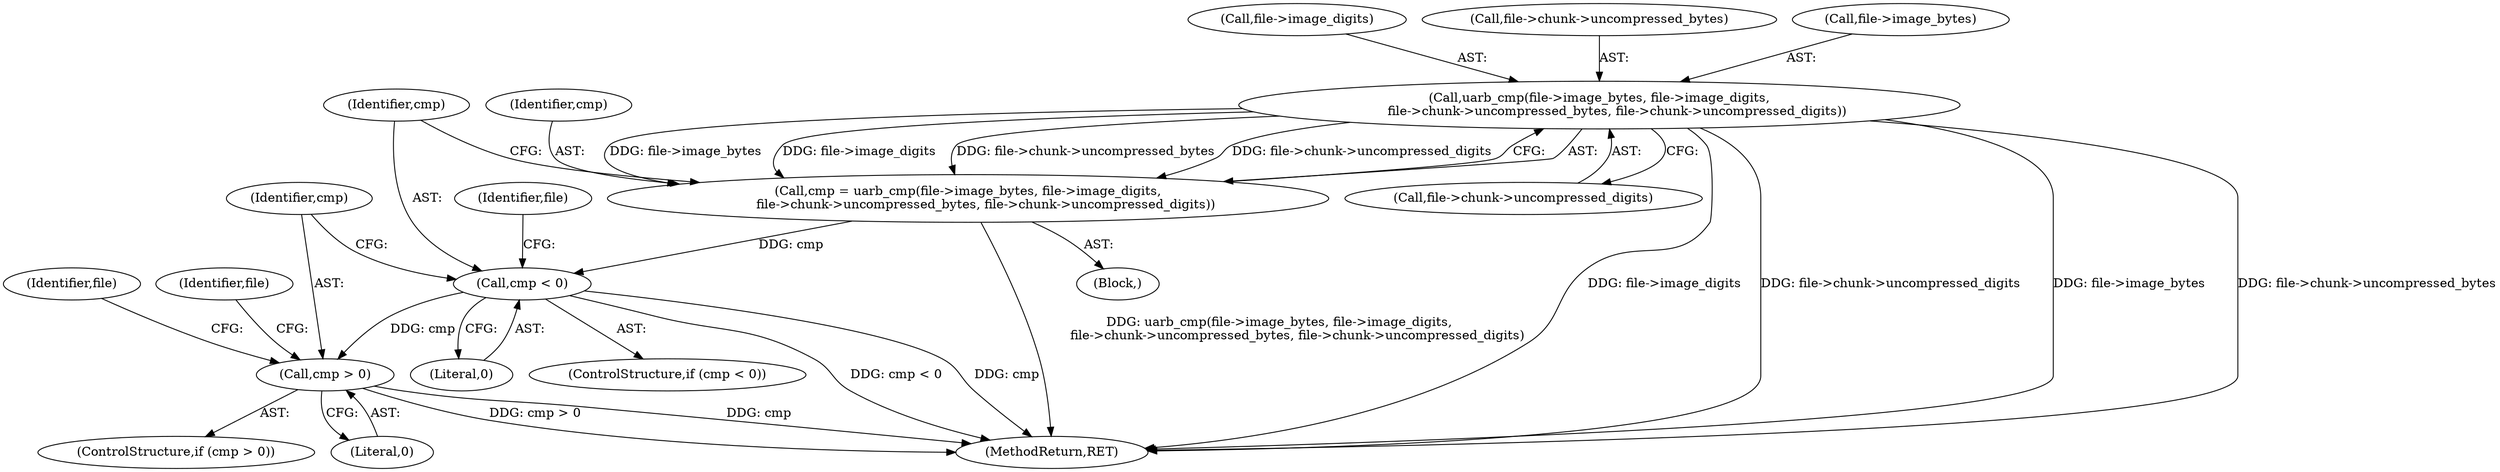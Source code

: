 digraph "0_Android_9d4853418ab2f754c2b63e091c29c5529b8b86ca_171@pointer" {
"1000205" [label="(Call,uarb_cmp(file->image_bytes, file->image_digits,\n         file->chunk->uncompressed_bytes, file->chunk->uncompressed_digits))"];
"1000203" [label="(Call,cmp = uarb_cmp(file->image_bytes, file->image_digits,\n         file->chunk->uncompressed_bytes, file->chunk->uncompressed_digits))"];
"1000223" [label="(Call,cmp < 0)"];
"1000232" [label="(Call,cmp > 0)"];
"1000233" [label="(Identifier,cmp)"];
"1000203" [label="(Call,cmp = uarb_cmp(file->image_bytes, file->image_digits,\n         file->chunk->uncompressed_bytes, file->chunk->uncompressed_digits))"];
"1000234" [label="(Literal,0)"];
"1000217" [label="(Call,file->chunk->uncompressed_digits)"];
"1000222" [label="(ControlStructure,if (cmp < 0))"];
"1000209" [label="(Call,file->image_digits)"];
"1000200" [label="(Block,)"];
"1000232" [label="(Call,cmp > 0)"];
"1000296" [label="(MethodReturn,RET)"];
"1000223" [label="(Call,cmp < 0)"];
"1000204" [label="(Identifier,cmp)"];
"1000225" [label="(Literal,0)"];
"1000227" [label="(Identifier,file)"];
"1000205" [label="(Call,uarb_cmp(file->image_bytes, file->image_digits,\n         file->chunk->uncompressed_bytes, file->chunk->uncompressed_digits))"];
"1000231" [label="(ControlStructure,if (cmp > 0))"];
"1000241" [label="(Identifier,file)"];
"1000236" [label="(Identifier,file)"];
"1000224" [label="(Identifier,cmp)"];
"1000212" [label="(Call,file->chunk->uncompressed_bytes)"];
"1000206" [label="(Call,file->image_bytes)"];
"1000205" -> "1000203"  [label="AST: "];
"1000205" -> "1000217"  [label="CFG: "];
"1000206" -> "1000205"  [label="AST: "];
"1000209" -> "1000205"  [label="AST: "];
"1000212" -> "1000205"  [label="AST: "];
"1000217" -> "1000205"  [label="AST: "];
"1000203" -> "1000205"  [label="CFG: "];
"1000205" -> "1000296"  [label="DDG: file->image_digits"];
"1000205" -> "1000296"  [label="DDG: file->chunk->uncompressed_digits"];
"1000205" -> "1000296"  [label="DDG: file->image_bytes"];
"1000205" -> "1000296"  [label="DDG: file->chunk->uncompressed_bytes"];
"1000205" -> "1000203"  [label="DDG: file->image_bytes"];
"1000205" -> "1000203"  [label="DDG: file->image_digits"];
"1000205" -> "1000203"  [label="DDG: file->chunk->uncompressed_bytes"];
"1000205" -> "1000203"  [label="DDG: file->chunk->uncompressed_digits"];
"1000203" -> "1000200"  [label="AST: "];
"1000204" -> "1000203"  [label="AST: "];
"1000224" -> "1000203"  [label="CFG: "];
"1000203" -> "1000296"  [label="DDG: uarb_cmp(file->image_bytes, file->image_digits,\n         file->chunk->uncompressed_bytes, file->chunk->uncompressed_digits)"];
"1000203" -> "1000223"  [label="DDG: cmp"];
"1000223" -> "1000222"  [label="AST: "];
"1000223" -> "1000225"  [label="CFG: "];
"1000224" -> "1000223"  [label="AST: "];
"1000225" -> "1000223"  [label="AST: "];
"1000227" -> "1000223"  [label="CFG: "];
"1000233" -> "1000223"  [label="CFG: "];
"1000223" -> "1000296"  [label="DDG: cmp < 0"];
"1000223" -> "1000296"  [label="DDG: cmp"];
"1000223" -> "1000232"  [label="DDG: cmp"];
"1000232" -> "1000231"  [label="AST: "];
"1000232" -> "1000234"  [label="CFG: "];
"1000233" -> "1000232"  [label="AST: "];
"1000234" -> "1000232"  [label="AST: "];
"1000236" -> "1000232"  [label="CFG: "];
"1000241" -> "1000232"  [label="CFG: "];
"1000232" -> "1000296"  [label="DDG: cmp"];
"1000232" -> "1000296"  [label="DDG: cmp > 0"];
}
